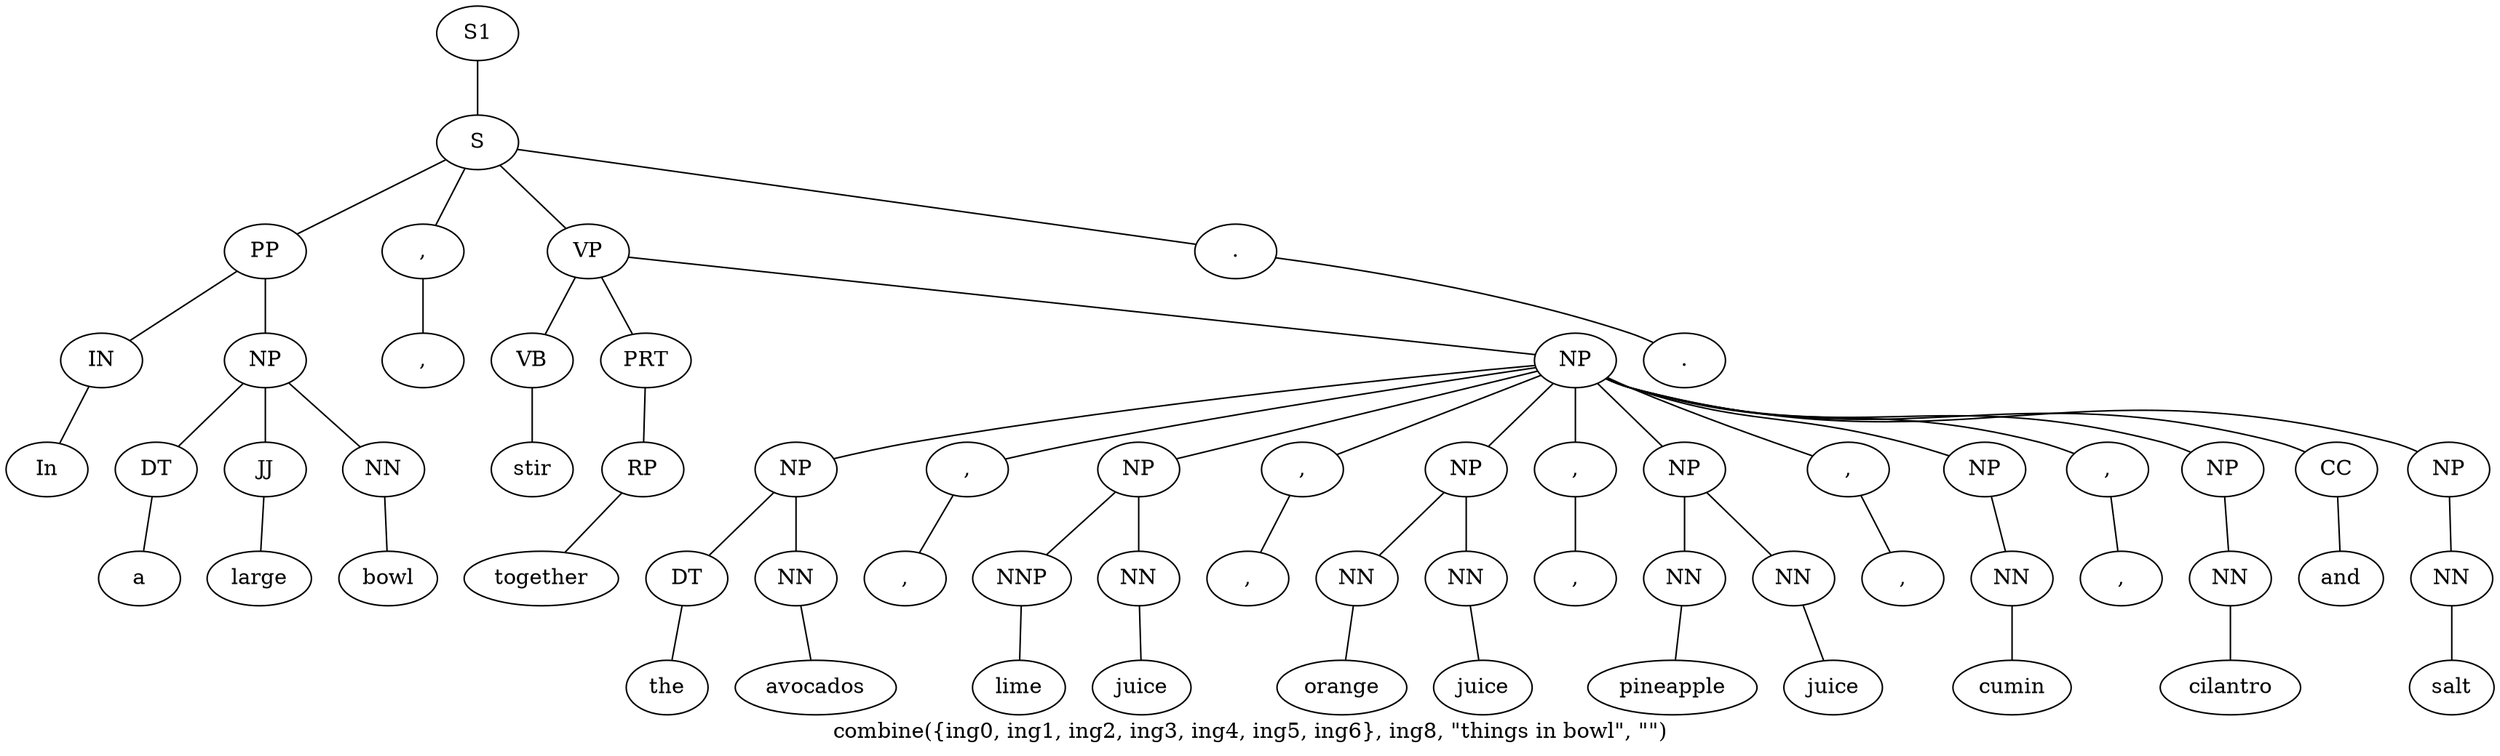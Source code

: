 graph SyntaxGraph {
	label = "combine({ing0, ing1, ing2, ing3, ing4, ing5, ing6}, ing8, \"things in bowl\", \"\")";
	Node0 [label="S1"];
	Node1 [label="S"];
	Node2 [label="PP"];
	Node3 [label="IN"];
	Node4 [label="In"];
	Node5 [label="NP"];
	Node6 [label="DT"];
	Node7 [label="a"];
	Node8 [label="JJ"];
	Node9 [label="large"];
	Node10 [label="NN"];
	Node11 [label="bowl"];
	Node12 [label=","];
	Node13 [label=","];
	Node14 [label="VP"];
	Node15 [label="VB"];
	Node16 [label="stir"];
	Node17 [label="PRT"];
	Node18 [label="RP"];
	Node19 [label="together"];
	Node20 [label="NP"];
	Node21 [label="NP"];
	Node22 [label="DT"];
	Node23 [label="the"];
	Node24 [label="NN"];
	Node25 [label="avocados"];
	Node26 [label=","];
	Node27 [label=","];
	Node28 [label="NP"];
	Node29 [label="NNP"];
	Node30 [label="lime"];
	Node31 [label="NN"];
	Node32 [label="juice"];
	Node33 [label=","];
	Node34 [label=","];
	Node35 [label="NP"];
	Node36 [label="NN"];
	Node37 [label="orange"];
	Node38 [label="NN"];
	Node39 [label="juice"];
	Node40 [label=","];
	Node41 [label=","];
	Node42 [label="NP"];
	Node43 [label="NN"];
	Node44 [label="pineapple"];
	Node45 [label="NN"];
	Node46 [label="juice"];
	Node47 [label=","];
	Node48 [label=","];
	Node49 [label="NP"];
	Node50 [label="NN"];
	Node51 [label="cumin"];
	Node52 [label=","];
	Node53 [label=","];
	Node54 [label="NP"];
	Node55 [label="NN"];
	Node56 [label="cilantro"];
	Node57 [label="CC"];
	Node58 [label="and"];
	Node59 [label="NP"];
	Node60 [label="NN"];
	Node61 [label="salt"];
	Node62 [label="."];
	Node63 [label="."];

	Node0 -- Node1;
	Node1 -- Node2;
	Node1 -- Node12;
	Node1 -- Node14;
	Node1 -- Node62;
	Node2 -- Node3;
	Node2 -- Node5;
	Node3 -- Node4;
	Node5 -- Node6;
	Node5 -- Node8;
	Node5 -- Node10;
	Node6 -- Node7;
	Node8 -- Node9;
	Node10 -- Node11;
	Node12 -- Node13;
	Node14 -- Node15;
	Node14 -- Node17;
	Node14 -- Node20;
	Node15 -- Node16;
	Node17 -- Node18;
	Node18 -- Node19;
	Node20 -- Node21;
	Node20 -- Node26;
	Node20 -- Node28;
	Node20 -- Node33;
	Node20 -- Node35;
	Node20 -- Node40;
	Node20 -- Node42;
	Node20 -- Node47;
	Node20 -- Node49;
	Node20 -- Node52;
	Node20 -- Node54;
	Node20 -- Node57;
	Node20 -- Node59;
	Node21 -- Node22;
	Node21 -- Node24;
	Node22 -- Node23;
	Node24 -- Node25;
	Node26 -- Node27;
	Node28 -- Node29;
	Node28 -- Node31;
	Node29 -- Node30;
	Node31 -- Node32;
	Node33 -- Node34;
	Node35 -- Node36;
	Node35 -- Node38;
	Node36 -- Node37;
	Node38 -- Node39;
	Node40 -- Node41;
	Node42 -- Node43;
	Node42 -- Node45;
	Node43 -- Node44;
	Node45 -- Node46;
	Node47 -- Node48;
	Node49 -- Node50;
	Node50 -- Node51;
	Node52 -- Node53;
	Node54 -- Node55;
	Node55 -- Node56;
	Node57 -- Node58;
	Node59 -- Node60;
	Node60 -- Node61;
	Node62 -- Node63;
}